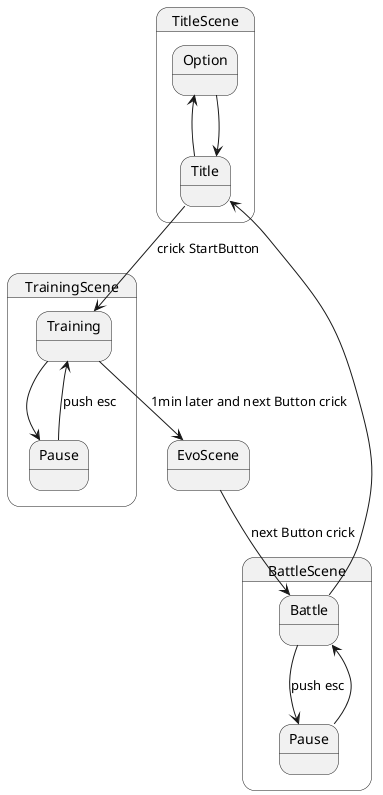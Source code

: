 @startuml
state TitleScene{
    state Option
    state Title
}

state EvoScene{
    
}

state BattleScene{
    state Pause
    state Battle
}

state TrainingScene{
    state Pause
    state Training

}
TitleScene.Title -up-> TitleScene.Option
TitleScene.Option --> TitleScene.Title
TitleScene.Title --> TrainingScene.Training : crick StartButton
TrainingScene.Training --> TrainingScene.Pause
TrainingScene.Pause --> TrainingScene.Training : push esc
TrainingScene.Training --> EvoScene : 1min later and next Button crick
EvoScene --> BattleScene.Battle : next Button crick
BattleScene.Battle --> BattleScene.Pause : push esc
BattleScene.Pause -up-> BattleScene.Battle 
BattleScene.Battle -up-> TitleScene.Title

@enduml